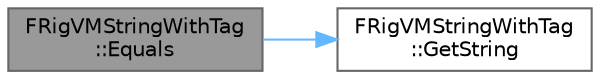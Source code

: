 digraph "FRigVMStringWithTag::Equals"
{
 // INTERACTIVE_SVG=YES
 // LATEX_PDF_SIZE
  bgcolor="transparent";
  edge [fontname=Helvetica,fontsize=10,labelfontname=Helvetica,labelfontsize=10];
  node [fontname=Helvetica,fontsize=10,shape=box,height=0.2,width=0.4];
  rankdir="LR";
  Node1 [id="Node000001",label="FRigVMStringWithTag\l::Equals",height=0.2,width=0.4,color="gray40", fillcolor="grey60", style="filled", fontcolor="black",tooltip=" "];
  Node1 -> Node2 [id="edge1_Node000001_Node000002",color="steelblue1",style="solid",tooltip=" "];
  Node2 [id="Node000002",label="FRigVMStringWithTag\l::GetString",height=0.2,width=0.4,color="grey40", fillcolor="white", style="filled",URL="$d6/d4e/structFRigVMStringWithTag.html#ae9de825d6fb74600509c9462ef1adf67",tooltip=" "];
}
